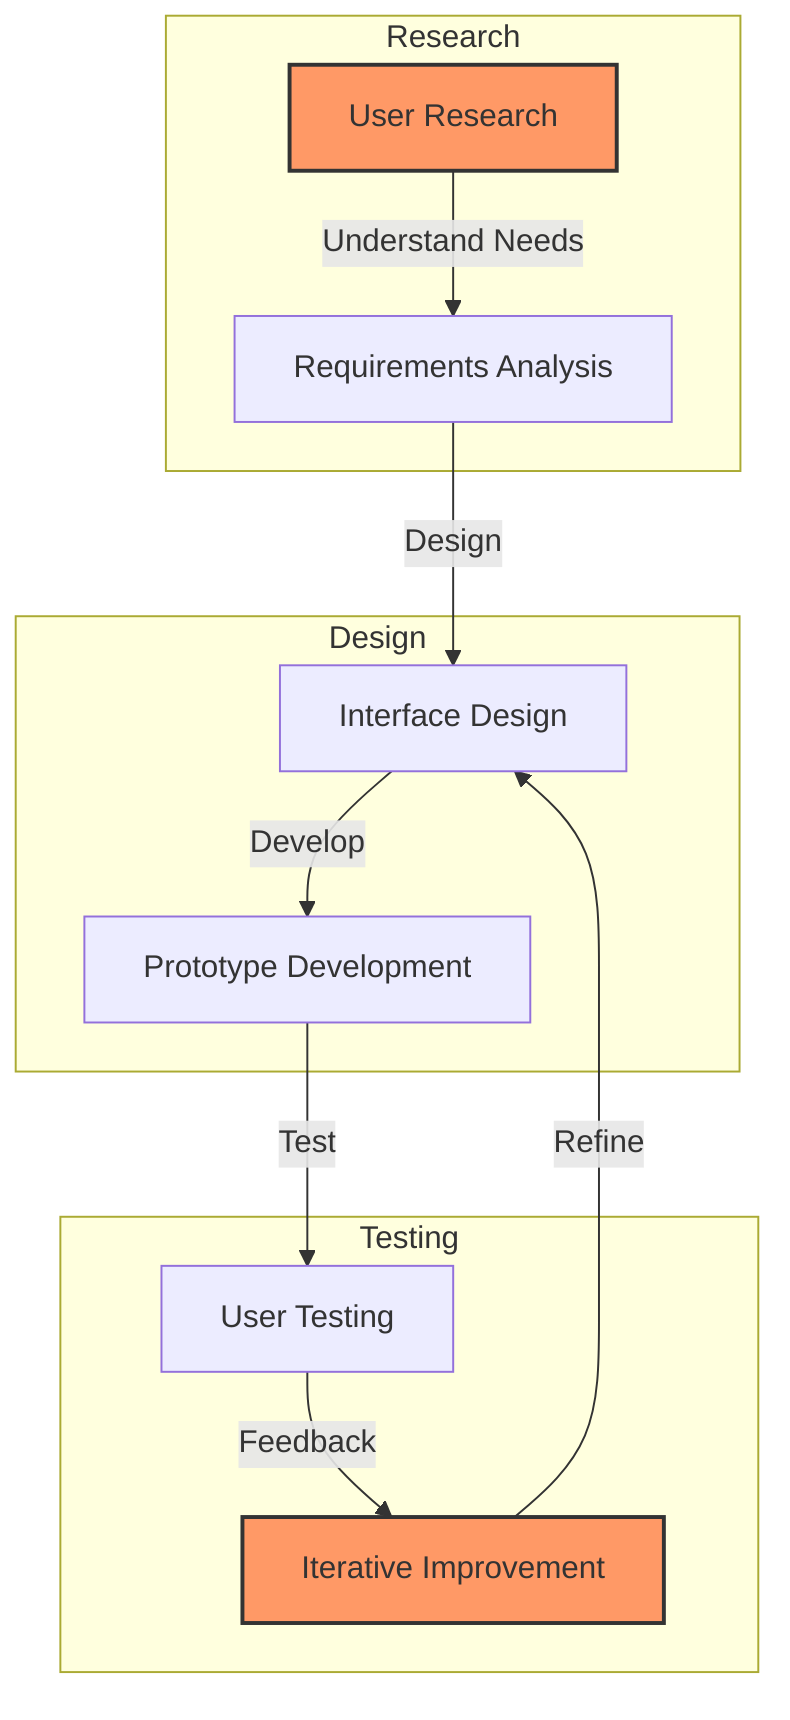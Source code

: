 flowchart TD
    A[User Research] -->|Understand Needs| B[Requirements Analysis]
    B -->|Design| C[Interface Design]
    C -->|Develop| D[Prototype Development]
    D -->|Test| E[User Testing]
    E -->|Feedback| F[Iterative Improvement]
    F -->|Refine| C

    subgraph Research
        A
        B
    end

    subgraph Design
        C
        D
    end

    subgraph Testing
        E
        F
    end

    style A fill:#f96,stroke:#333,stroke-width:2px
    style F fill:#f96,stroke:#333,stroke-width:2px